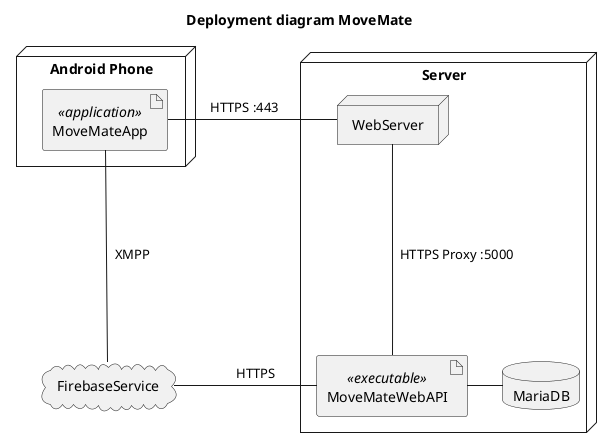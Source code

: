 @startuml DeploymentDiagramMoveMate

	title Deployment diagram MoveMate



	node "Android Phone" as Client {
		artifact MoveMateApp <<application>>
	}

	cloud FirebaseService

	node Server {


		node WebServer
		artifact MoveMateWebAPI <<executable>>

		database MariaDB

		WebServer --down-- MoveMateWebAPI : "  HTTPS Proxy :5000"
		MoveMateWebAPI --right-- MariaDB

	}




	MoveMateApp --down-- FirebaseService : "  XMPP"
	MoveMateApp --right-- WebServer : "       HTTPS :443            "
	MoveMateWebAPI --left-- FirebaseService : "             HTTPS       "



@enduml
